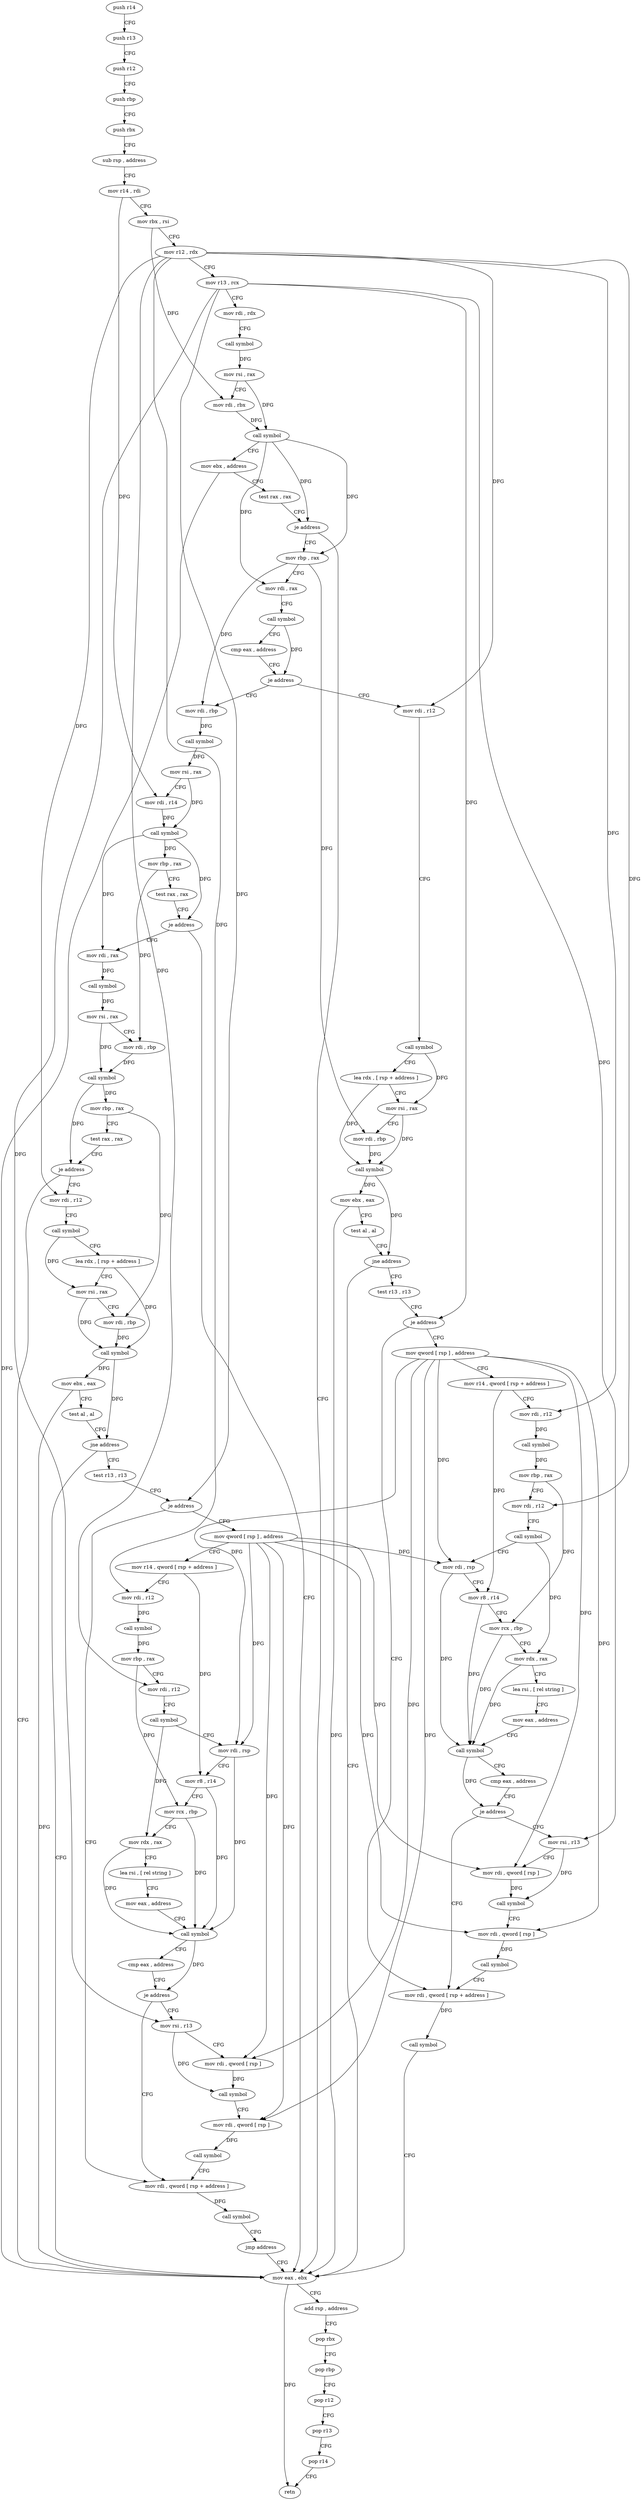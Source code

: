 digraph "func" {
"111784" [label = "push r14" ]
"111786" [label = "push r13" ]
"111788" [label = "push r12" ]
"111790" [label = "push rbp" ]
"111791" [label = "push rbx" ]
"111792" [label = "sub rsp , address" ]
"111796" [label = "mov r14 , rdi" ]
"111799" [label = "mov rbx , rsi" ]
"111802" [label = "mov r12 , rdx" ]
"111805" [label = "mov r13 , rcx" ]
"111808" [label = "mov rdi , rdx" ]
"111811" [label = "call symbol" ]
"111816" [label = "mov rsi , rax" ]
"111819" [label = "mov rdi , rbx" ]
"111822" [label = "call symbol" ]
"111827" [label = "mov ebx , address" ]
"111832" [label = "test rax , rax" ]
"111835" [label = "je address" ]
"111993" [label = "mov eax , ebx" ]
"111841" [label = "mov rbp , rax" ]
"111995" [label = "add rsp , address" ]
"111999" [label = "pop rbx" ]
"112000" [label = "pop rbp" ]
"112001" [label = "pop r12" ]
"112003" [label = "pop r13" ]
"112005" [label = "pop r14" ]
"112007" [label = "retn" ]
"111844" [label = "mov rdi , rax" ]
"111847" [label = "call symbol" ]
"111852" [label = "cmp eax , address" ]
"111855" [label = "je address" ]
"112008" [label = "mov rdi , rbp" ]
"111861" [label = "mov rdi , r12" ]
"112011" [label = "call symbol" ]
"112016" [label = "mov rsi , rax" ]
"112019" [label = "mov rdi , r14" ]
"112022" [label = "call symbol" ]
"112027" [label = "mov rbp , rax" ]
"112030" [label = "test rax , rax" ]
"112033" [label = "je address" ]
"112035" [label = "mov rdi , rax" ]
"111864" [label = "call symbol" ]
"111869" [label = "lea rdx , [ rsp + address ]" ]
"111874" [label = "mov rsi , rax" ]
"111877" [label = "mov rdi , rbp" ]
"111880" [label = "call symbol" ]
"111885" [label = "mov ebx , eax" ]
"111887" [label = "test al , al" ]
"111889" [label = "jne address" ]
"111891" [label = "test r13 , r13" ]
"112038" [label = "call symbol" ]
"112043" [label = "mov rsi , rax" ]
"112046" [label = "mov rdi , rbp" ]
"112049" [label = "call symbol" ]
"112054" [label = "mov rbp , rax" ]
"112057" [label = "test rax , rax" ]
"112060" [label = "je address" ]
"112062" [label = "mov rdi , r12" ]
"111894" [label = "je address" ]
"111983" [label = "mov rdi , qword [ rsp + address ]" ]
"111896" [label = "mov qword [ rsp ] , address" ]
"112065" [label = "call symbol" ]
"112070" [label = "lea rdx , [ rsp + address ]" ]
"112075" [label = "mov rsi , rax" ]
"112078" [label = "mov rdi , rbp" ]
"112081" [label = "call symbol" ]
"112086" [label = "mov ebx , eax" ]
"112088" [label = "test al , al" ]
"112090" [label = "jne address" ]
"112092" [label = "test r13 , r13" ]
"111988" [label = "call symbol" ]
"111904" [label = "mov r14 , qword [ rsp + address ]" ]
"111909" [label = "mov rdi , r12" ]
"111912" [label = "call symbol" ]
"111917" [label = "mov rbp , rax" ]
"111920" [label = "mov rdi , r12" ]
"111923" [label = "call symbol" ]
"111928" [label = "mov rdi , rsp" ]
"111931" [label = "mov r8 , r14" ]
"111934" [label = "mov rcx , rbp" ]
"111937" [label = "mov rdx , rax" ]
"111940" [label = "lea rsi , [ rel string ]" ]
"111947" [label = "mov eax , address" ]
"111952" [label = "call symbol" ]
"111957" [label = "cmp eax , address" ]
"111960" [label = "je address" ]
"111962" [label = "mov rsi , r13" ]
"112095" [label = "je address" ]
"112184" [label = "mov rdi , qword [ rsp + address ]" ]
"112097" [label = "mov qword [ rsp ] , address" ]
"111965" [label = "mov rdi , qword [ rsp ]" ]
"111969" [label = "call symbol" ]
"111974" [label = "mov rdi , qword [ rsp ]" ]
"111978" [label = "call symbol" ]
"112189" [label = "call symbol" ]
"112194" [label = "jmp address" ]
"112105" [label = "mov r14 , qword [ rsp + address ]" ]
"112110" [label = "mov rdi , r12" ]
"112113" [label = "call symbol" ]
"112118" [label = "mov rbp , rax" ]
"112121" [label = "mov rdi , r12" ]
"112124" [label = "call symbol" ]
"112129" [label = "mov rdi , rsp" ]
"112132" [label = "mov r8 , r14" ]
"112135" [label = "mov rcx , rbp" ]
"112138" [label = "mov rdx , rax" ]
"112141" [label = "lea rsi , [ rel string ]" ]
"112148" [label = "mov eax , address" ]
"112153" [label = "call symbol" ]
"112158" [label = "cmp eax , address" ]
"112161" [label = "je address" ]
"112163" [label = "mov rsi , r13" ]
"112166" [label = "mov rdi , qword [ rsp ]" ]
"112170" [label = "call symbol" ]
"112175" [label = "mov rdi , qword [ rsp ]" ]
"112179" [label = "call symbol" ]
"111784" -> "111786" [ label = "CFG" ]
"111786" -> "111788" [ label = "CFG" ]
"111788" -> "111790" [ label = "CFG" ]
"111790" -> "111791" [ label = "CFG" ]
"111791" -> "111792" [ label = "CFG" ]
"111792" -> "111796" [ label = "CFG" ]
"111796" -> "111799" [ label = "CFG" ]
"111796" -> "112019" [ label = "DFG" ]
"111799" -> "111802" [ label = "CFG" ]
"111799" -> "111819" [ label = "DFG" ]
"111802" -> "111805" [ label = "CFG" ]
"111802" -> "111861" [ label = "DFG" ]
"111802" -> "112062" [ label = "DFG" ]
"111802" -> "111909" [ label = "DFG" ]
"111802" -> "111920" [ label = "DFG" ]
"111802" -> "112110" [ label = "DFG" ]
"111802" -> "112121" [ label = "DFG" ]
"111805" -> "111808" [ label = "CFG" ]
"111805" -> "111894" [ label = "DFG" ]
"111805" -> "112095" [ label = "DFG" ]
"111805" -> "111962" [ label = "DFG" ]
"111805" -> "112163" [ label = "DFG" ]
"111808" -> "111811" [ label = "CFG" ]
"111811" -> "111816" [ label = "DFG" ]
"111816" -> "111819" [ label = "CFG" ]
"111816" -> "111822" [ label = "DFG" ]
"111819" -> "111822" [ label = "DFG" ]
"111822" -> "111827" [ label = "CFG" ]
"111822" -> "111835" [ label = "DFG" ]
"111822" -> "111841" [ label = "DFG" ]
"111822" -> "111844" [ label = "DFG" ]
"111827" -> "111832" [ label = "CFG" ]
"111827" -> "111993" [ label = "DFG" ]
"111832" -> "111835" [ label = "CFG" ]
"111835" -> "111993" [ label = "CFG" ]
"111835" -> "111841" [ label = "CFG" ]
"111993" -> "111995" [ label = "CFG" ]
"111993" -> "112007" [ label = "DFG" ]
"111841" -> "111844" [ label = "CFG" ]
"111841" -> "112008" [ label = "DFG" ]
"111841" -> "111877" [ label = "DFG" ]
"111995" -> "111999" [ label = "CFG" ]
"111999" -> "112000" [ label = "CFG" ]
"112000" -> "112001" [ label = "CFG" ]
"112001" -> "112003" [ label = "CFG" ]
"112003" -> "112005" [ label = "CFG" ]
"112005" -> "112007" [ label = "CFG" ]
"111844" -> "111847" [ label = "CFG" ]
"111847" -> "111852" [ label = "CFG" ]
"111847" -> "111855" [ label = "DFG" ]
"111852" -> "111855" [ label = "CFG" ]
"111855" -> "112008" [ label = "CFG" ]
"111855" -> "111861" [ label = "CFG" ]
"112008" -> "112011" [ label = "DFG" ]
"111861" -> "111864" [ label = "CFG" ]
"112011" -> "112016" [ label = "DFG" ]
"112016" -> "112019" [ label = "CFG" ]
"112016" -> "112022" [ label = "DFG" ]
"112019" -> "112022" [ label = "DFG" ]
"112022" -> "112027" [ label = "DFG" ]
"112022" -> "112033" [ label = "DFG" ]
"112022" -> "112035" [ label = "DFG" ]
"112027" -> "112030" [ label = "CFG" ]
"112027" -> "112046" [ label = "DFG" ]
"112030" -> "112033" [ label = "CFG" ]
"112033" -> "111993" [ label = "CFG" ]
"112033" -> "112035" [ label = "CFG" ]
"112035" -> "112038" [ label = "DFG" ]
"111864" -> "111869" [ label = "CFG" ]
"111864" -> "111874" [ label = "DFG" ]
"111869" -> "111874" [ label = "CFG" ]
"111869" -> "111880" [ label = "DFG" ]
"111874" -> "111877" [ label = "CFG" ]
"111874" -> "111880" [ label = "DFG" ]
"111877" -> "111880" [ label = "DFG" ]
"111880" -> "111885" [ label = "DFG" ]
"111880" -> "111889" [ label = "DFG" ]
"111885" -> "111887" [ label = "CFG" ]
"111885" -> "111993" [ label = "DFG" ]
"111887" -> "111889" [ label = "CFG" ]
"111889" -> "111993" [ label = "CFG" ]
"111889" -> "111891" [ label = "CFG" ]
"111891" -> "111894" [ label = "CFG" ]
"112038" -> "112043" [ label = "DFG" ]
"112043" -> "112046" [ label = "CFG" ]
"112043" -> "112049" [ label = "DFG" ]
"112046" -> "112049" [ label = "DFG" ]
"112049" -> "112054" [ label = "DFG" ]
"112049" -> "112060" [ label = "DFG" ]
"112054" -> "112057" [ label = "CFG" ]
"112054" -> "112078" [ label = "DFG" ]
"112057" -> "112060" [ label = "CFG" ]
"112060" -> "111993" [ label = "CFG" ]
"112060" -> "112062" [ label = "CFG" ]
"112062" -> "112065" [ label = "CFG" ]
"111894" -> "111983" [ label = "CFG" ]
"111894" -> "111896" [ label = "CFG" ]
"111983" -> "111988" [ label = "DFG" ]
"111896" -> "111904" [ label = "CFG" ]
"111896" -> "111965" [ label = "DFG" ]
"111896" -> "111974" [ label = "DFG" ]
"111896" -> "112166" [ label = "DFG" ]
"111896" -> "112175" [ label = "DFG" ]
"111896" -> "111928" [ label = "DFG" ]
"111896" -> "112129" [ label = "DFG" ]
"112065" -> "112070" [ label = "CFG" ]
"112065" -> "112075" [ label = "DFG" ]
"112070" -> "112075" [ label = "CFG" ]
"112070" -> "112081" [ label = "DFG" ]
"112075" -> "112078" [ label = "CFG" ]
"112075" -> "112081" [ label = "DFG" ]
"112078" -> "112081" [ label = "DFG" ]
"112081" -> "112086" [ label = "DFG" ]
"112081" -> "112090" [ label = "DFG" ]
"112086" -> "112088" [ label = "CFG" ]
"112086" -> "111993" [ label = "DFG" ]
"112088" -> "112090" [ label = "CFG" ]
"112090" -> "111993" [ label = "CFG" ]
"112090" -> "112092" [ label = "CFG" ]
"112092" -> "112095" [ label = "CFG" ]
"111988" -> "111993" [ label = "CFG" ]
"111904" -> "111909" [ label = "CFG" ]
"111904" -> "111931" [ label = "DFG" ]
"111909" -> "111912" [ label = "DFG" ]
"111912" -> "111917" [ label = "DFG" ]
"111917" -> "111920" [ label = "CFG" ]
"111917" -> "111934" [ label = "DFG" ]
"111920" -> "111923" [ label = "CFG" ]
"111923" -> "111928" [ label = "CFG" ]
"111923" -> "111937" [ label = "DFG" ]
"111928" -> "111931" [ label = "CFG" ]
"111928" -> "111952" [ label = "DFG" ]
"111931" -> "111934" [ label = "CFG" ]
"111931" -> "111952" [ label = "DFG" ]
"111934" -> "111937" [ label = "CFG" ]
"111934" -> "111952" [ label = "DFG" ]
"111937" -> "111940" [ label = "CFG" ]
"111937" -> "111952" [ label = "DFG" ]
"111940" -> "111947" [ label = "CFG" ]
"111947" -> "111952" [ label = "CFG" ]
"111952" -> "111957" [ label = "CFG" ]
"111952" -> "111960" [ label = "DFG" ]
"111957" -> "111960" [ label = "CFG" ]
"111960" -> "111983" [ label = "CFG" ]
"111960" -> "111962" [ label = "CFG" ]
"111962" -> "111965" [ label = "CFG" ]
"111962" -> "111969" [ label = "DFG" ]
"112095" -> "112184" [ label = "CFG" ]
"112095" -> "112097" [ label = "CFG" ]
"112184" -> "112189" [ label = "DFG" ]
"112097" -> "112105" [ label = "CFG" ]
"112097" -> "111928" [ label = "DFG" ]
"112097" -> "111965" [ label = "DFG" ]
"112097" -> "111974" [ label = "DFG" ]
"112097" -> "112166" [ label = "DFG" ]
"112097" -> "112175" [ label = "DFG" ]
"112097" -> "112129" [ label = "DFG" ]
"111965" -> "111969" [ label = "DFG" ]
"111969" -> "111974" [ label = "CFG" ]
"111974" -> "111978" [ label = "DFG" ]
"111978" -> "111983" [ label = "CFG" ]
"112189" -> "112194" [ label = "CFG" ]
"112194" -> "111993" [ label = "CFG" ]
"112105" -> "112110" [ label = "CFG" ]
"112105" -> "112132" [ label = "DFG" ]
"112110" -> "112113" [ label = "DFG" ]
"112113" -> "112118" [ label = "DFG" ]
"112118" -> "112121" [ label = "CFG" ]
"112118" -> "112135" [ label = "DFG" ]
"112121" -> "112124" [ label = "CFG" ]
"112124" -> "112129" [ label = "CFG" ]
"112124" -> "112138" [ label = "DFG" ]
"112129" -> "112132" [ label = "CFG" ]
"112129" -> "112153" [ label = "DFG" ]
"112132" -> "112135" [ label = "CFG" ]
"112132" -> "112153" [ label = "DFG" ]
"112135" -> "112138" [ label = "CFG" ]
"112135" -> "112153" [ label = "DFG" ]
"112138" -> "112141" [ label = "CFG" ]
"112138" -> "112153" [ label = "DFG" ]
"112141" -> "112148" [ label = "CFG" ]
"112148" -> "112153" [ label = "CFG" ]
"112153" -> "112158" [ label = "CFG" ]
"112153" -> "112161" [ label = "DFG" ]
"112158" -> "112161" [ label = "CFG" ]
"112161" -> "112184" [ label = "CFG" ]
"112161" -> "112163" [ label = "CFG" ]
"112163" -> "112166" [ label = "CFG" ]
"112163" -> "112170" [ label = "DFG" ]
"112166" -> "112170" [ label = "DFG" ]
"112170" -> "112175" [ label = "CFG" ]
"112175" -> "112179" [ label = "DFG" ]
"112179" -> "112184" [ label = "CFG" ]
}
